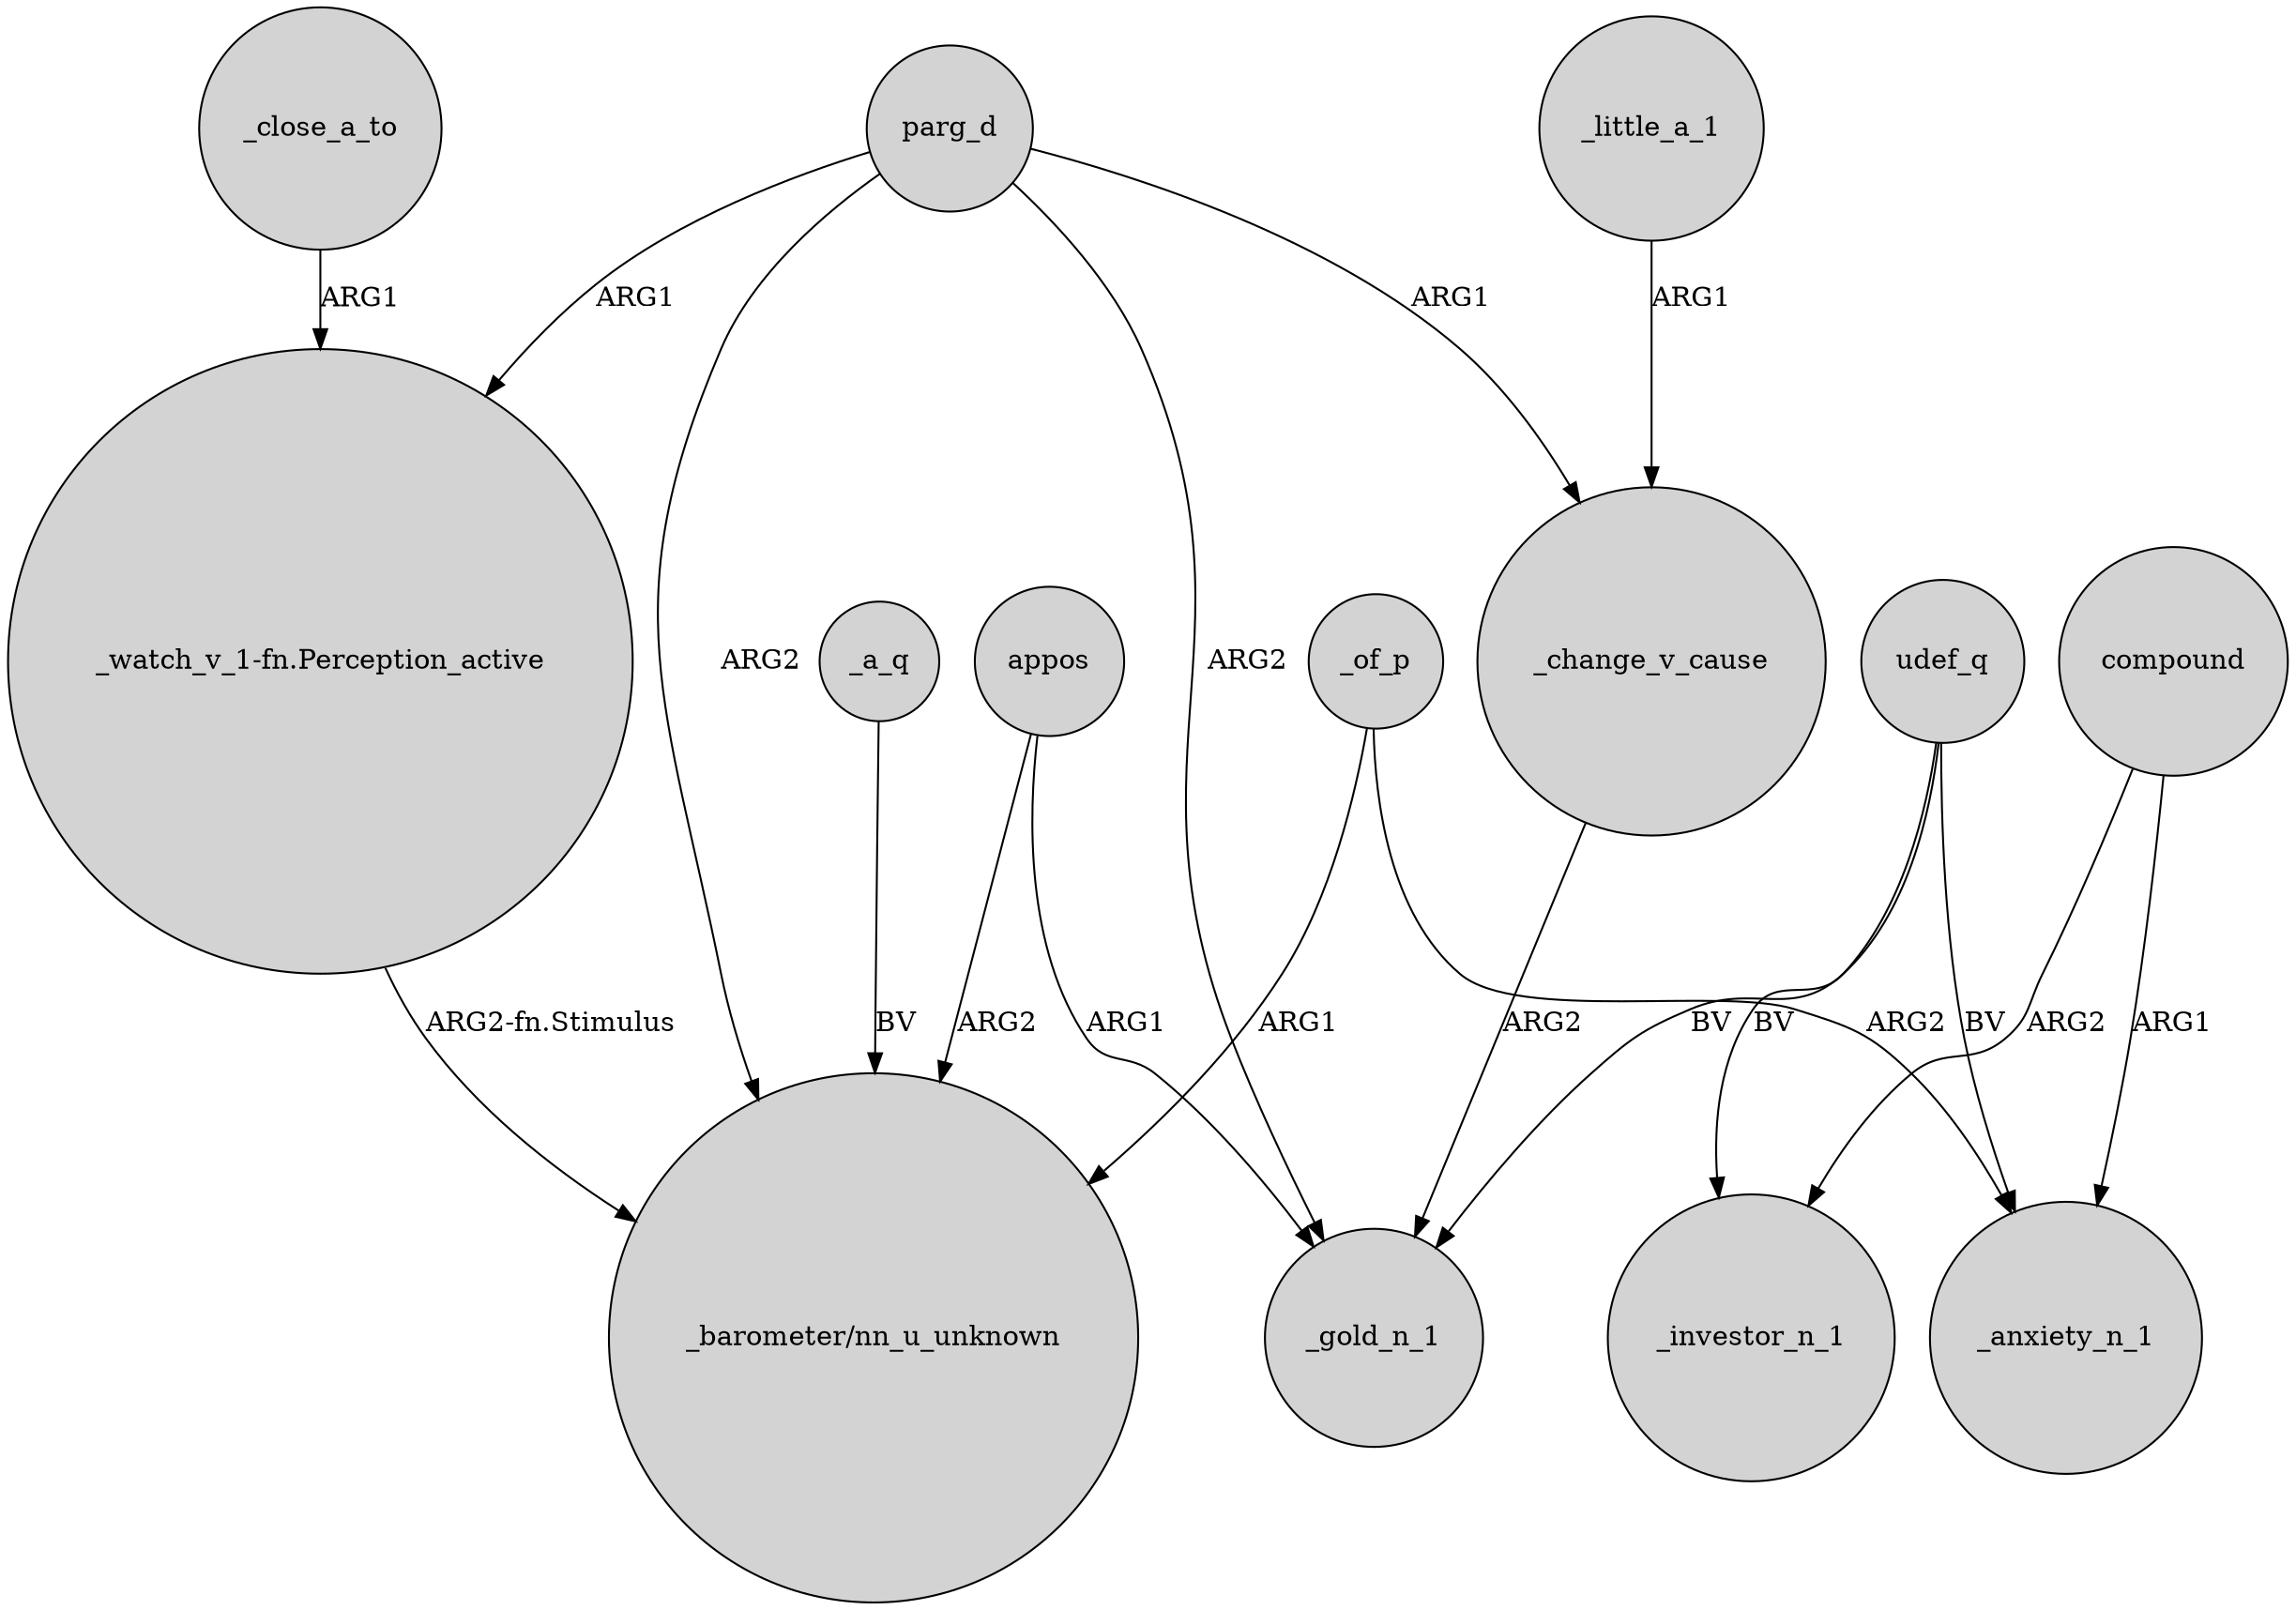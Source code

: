 digraph {
	node [shape=circle style=filled]
	appos -> _gold_n_1 [label=ARG1]
	_little_a_1 -> _change_v_cause [label=ARG1]
	_a_q -> "_barometer/nn_u_unknown" [label=BV]
	compound -> _anxiety_n_1 [label=ARG1]
	_change_v_cause -> _gold_n_1 [label=ARG2]
	parg_d -> "_watch_v_1-fn.Perception_active" [label=ARG1]
	udef_q -> _gold_n_1 [label=BV]
	udef_q -> _anxiety_n_1 [label=BV]
	compound -> _investor_n_1 [label=ARG2]
	parg_d -> "_barometer/nn_u_unknown" [label=ARG2]
	_of_p -> "_barometer/nn_u_unknown" [label=ARG1]
	parg_d -> _change_v_cause [label=ARG1]
	udef_q -> _investor_n_1 [label=BV]
	parg_d -> _gold_n_1 [label=ARG2]
	_close_a_to -> "_watch_v_1-fn.Perception_active" [label=ARG1]
	"_watch_v_1-fn.Perception_active" -> "_barometer/nn_u_unknown" [label="ARG2-fn.Stimulus"]
	appos -> "_barometer/nn_u_unknown" [label=ARG2]
	_of_p -> _anxiety_n_1 [label=ARG2]
}
